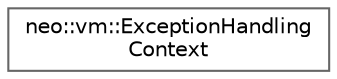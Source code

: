 digraph "Graphical Class Hierarchy"
{
 // LATEX_PDF_SIZE
  bgcolor="transparent";
  edge [fontname=Helvetica,fontsize=10,labelfontname=Helvetica,labelfontsize=10];
  node [fontname=Helvetica,fontsize=10,shape=box,height=0.2,width=0.4];
  rankdir="LR";
  Node0 [id="Node000000",label="neo::vm::ExceptionHandling\lContext",height=0.2,width=0.4,color="grey40", fillcolor="white", style="filled",URL="$classneo_1_1vm_1_1_exception_handling_context.html",tooltip="Represents a context for exception handling."];
}
